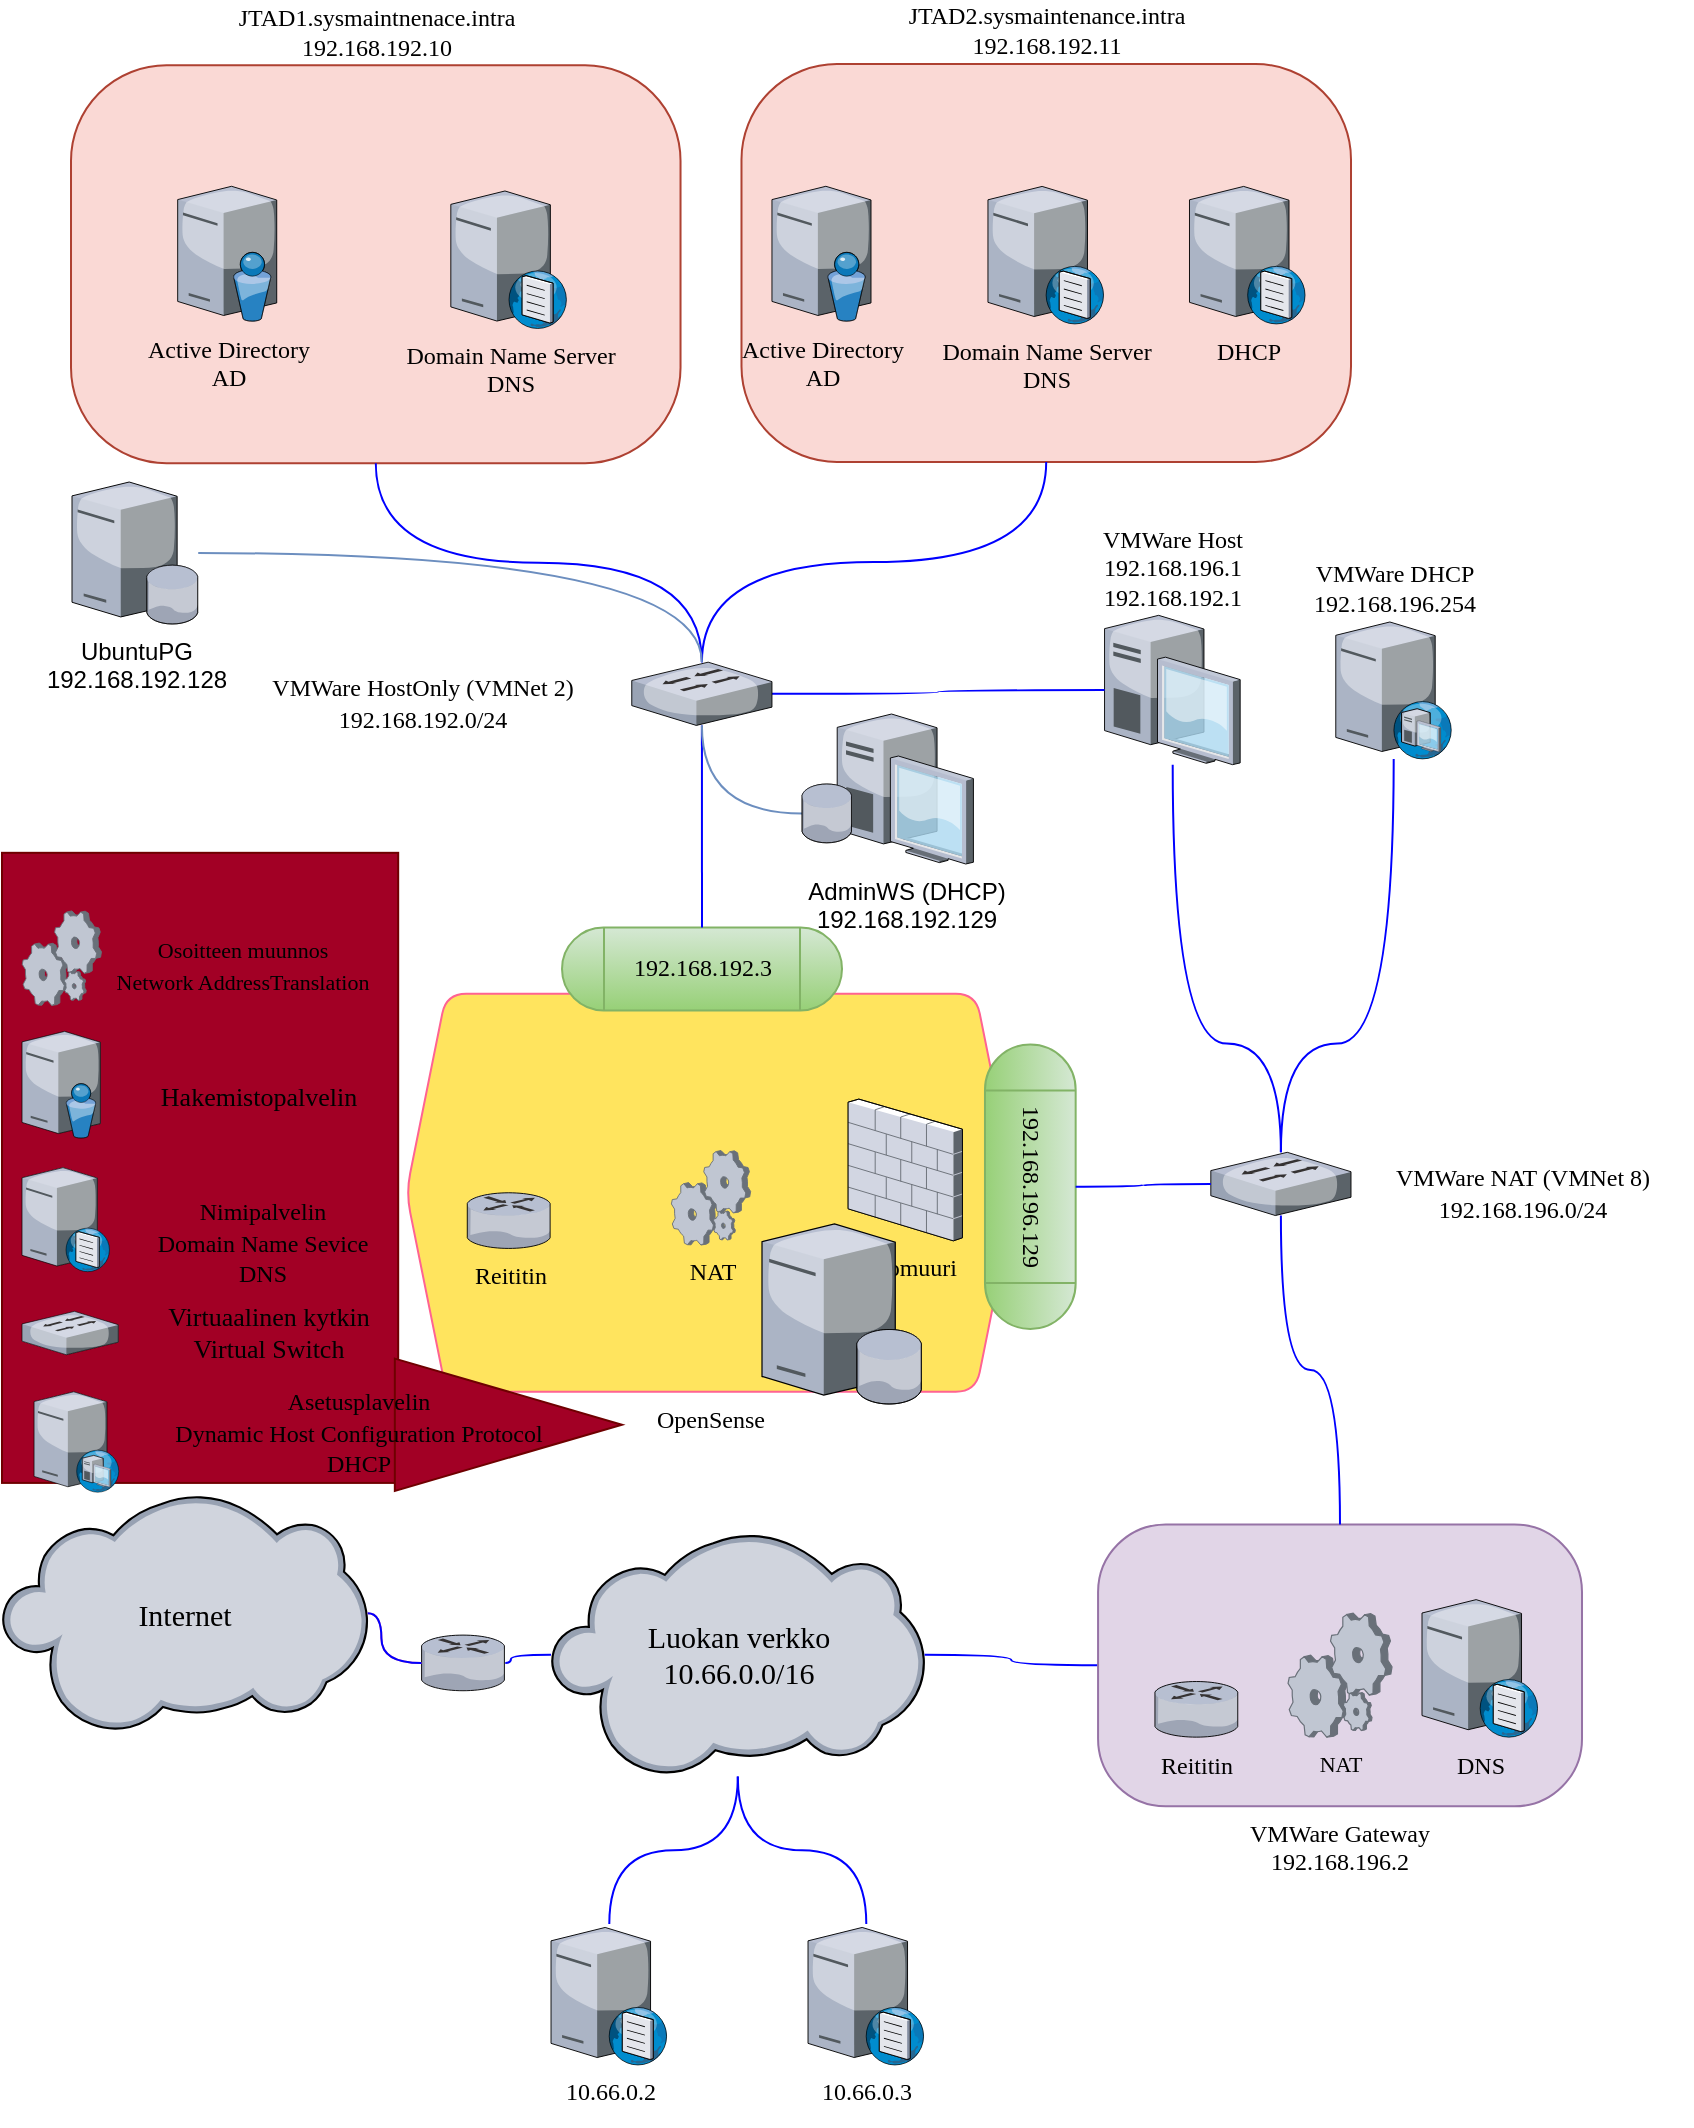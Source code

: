 <mxfile version="20.6.2" type="device"><diagram id="0Om6-tgyKGQhTivtynVx" name="Page-1"><mxGraphModel dx="1406" dy="938" grid="1" gridSize="10" guides="1" tooltips="1" connect="1" arrows="1" fold="1" page="1" pageScale="1" pageWidth="850" pageHeight="1100" math="0" shadow="0"><root><mxCell id="0"/><mxCell id="1" parent="0"/><mxCell id="Lah13xyiNszv0AjoqEpi-70" value="" style="rounded=0;whiteSpace=wrap;html=1;shadow=0;glass=0;sketch=0;strokeColor=#6F0000;fontFamily=Verdana;fontSize=13;fontColor=#ffffff;fillColor=#a20025;" parent="1" vertex="1"><mxGeometry y="454.41" width="198.095" height="315.049" as="geometry"/></mxCell><mxCell id="Lah13xyiNszv0AjoqEpi-36" value="Internet" style="verticalLabelPosition=middle;sketch=0;aspect=fixed;html=1;verticalAlign=middle;strokeColor=none;align=center;outlineConnect=0;shape=mxgraph.citrix.cloud;rounded=1;shadow=0;glass=0;fontFamily=Verdana;fontColor=#000000;fillColor=#FFE45E;labelPosition=center;fontSize=15;" parent="1" vertex="1"><mxGeometry y="774.998" width="182.857" height="119.345" as="geometry"/></mxCell><mxCell id="Lah13xyiNszv0AjoqEpi-74" value="" style="group;" parent="1" vertex="1" connectable="0"><mxGeometry x="10.003" y="60" width="794.027" height="1030.75" as="geometry"/></mxCell><mxCell id="Lah13xyiNszv0AjoqEpi-8" value="&lt;font face=&quot;Verdana&quot;&gt;JTAD1.sysmaintnenace.intra&lt;br&gt;192.168.192.10&lt;/font&gt;" style="rounded=1;whiteSpace=wrap;html=1;shadow=0;glass=0;sketch=0;fontFamily=Comic Sans MS;fillColor=#fad9d5;strokeColor=#ae4132;arcSize=24;labelPosition=center;verticalLabelPosition=top;align=center;verticalAlign=bottom;" parent="Lah13xyiNszv0AjoqEpi-74" vertex="1"><mxGeometry x="24.503" y="0.622" width="304.762" height="198.978" as="geometry"/></mxCell><mxCell id="Lah13xyiNszv0AjoqEpi-9" value="&lt;font color=&quot;#000000&quot;&gt;Active Directory&lt;br&gt;AD&lt;br&gt;&lt;/font&gt;" style="verticalLabelPosition=bottom;sketch=0;aspect=fixed;html=1;verticalAlign=top;strokeColor=none;align=center;outlineConnect=0;shape=mxgraph.citrix.directory_server;rounded=1;shadow=0;glass=0;fontFamily=Verdana;fontColor=#5AA9E6;fillColor=#FFE45E;" parent="Lah13xyiNszv0AjoqEpi-74" vertex="1"><mxGeometry x="77.836" y="61.144" width="49.524" height="67.429" as="geometry"/></mxCell><mxCell id="Lah13xyiNszv0AjoqEpi-10" value="&lt;font color=&quot;#000000&quot;&gt;Domain Name Server&lt;br&gt;DNS&lt;br&gt;&lt;/font&gt;" style="verticalLabelPosition=bottom;sketch=0;aspect=fixed;html=1;verticalAlign=top;strokeColor=none;align=center;outlineConnect=0;shape=mxgraph.citrix.dns_server;rounded=1;shadow=0;glass=0;fontFamily=Verdana;fontColor=#5AA9E6;fillColor=#FFE45E;" parent="Lah13xyiNszv0AjoqEpi-74" vertex="1"><mxGeometry x="214.408" y="61.766" width="58.286" height="70.476" as="geometry"/></mxCell><mxCell id="Lah13xyiNszv0AjoqEpi-11" value="&lt;font face=&quot;Verdana&quot;&gt;JTAD2.sysmaintenance.intra&lt;br&gt;192.168.192.11&lt;/font&gt;" style="rounded=1;whiteSpace=wrap;html=1;shadow=0;glass=0;sketch=0;fontFamily=Comic Sans MS;fillColor=#fad9d5;strokeColor=#ae4132;arcSize=24;labelPosition=center;verticalLabelPosition=top;align=center;verticalAlign=bottom;" parent="Lah13xyiNszv0AjoqEpi-74" vertex="1"><mxGeometry x="359.741" width="304.762" height="198.978" as="geometry"/></mxCell><mxCell id="Lah13xyiNszv0AjoqEpi-12" value="&lt;font color=&quot;#000000&quot;&gt;Domain Name Server&lt;br&gt;DNS&lt;br&gt;&lt;/font&gt;" style="verticalLabelPosition=bottom;sketch=0;aspect=fixed;html=1;verticalAlign=top;strokeColor=none;align=center;outlineConnect=0;shape=mxgraph.citrix.dns_server;rounded=1;shadow=0;glass=0;fontFamily=Verdana;fontColor=#5AA9E6;fillColor=#FFE45E;" parent="Lah13xyiNszv0AjoqEpi-74" vertex="1"><mxGeometry x="482.979" y="59.486" width="58.286" height="70.476" as="geometry"/></mxCell><mxCell id="Lah13xyiNszv0AjoqEpi-13" value="&lt;font color=&quot;#000000&quot;&gt;Active Directory&lt;br&gt;AD&lt;br&gt;&lt;/font&gt;" style="verticalLabelPosition=bottom;sketch=0;aspect=fixed;html=1;verticalAlign=top;strokeColor=none;align=center;outlineConnect=0;shape=mxgraph.citrix.directory_server;rounded=1;shadow=0;glass=0;fontFamily=Verdana;fontColor=#5AA9E6;fillColor=#FFE45E;" parent="Lah13xyiNszv0AjoqEpi-74" vertex="1"><mxGeometry x="374.979" y="61.144" width="49.524" height="67.429" as="geometry"/></mxCell><mxCell id="Lah13xyiNszv0AjoqEpi-14" value="DHCP" style="verticalLabelPosition=bottom;sketch=0;aspect=fixed;html=1;verticalAlign=top;strokeColor=none;align=center;outlineConnect=0;shape=mxgraph.citrix.dns_server;rounded=1;shadow=0;glass=0;fontFamily=Verdana;fontColor=#000000;fillColor=#FFE45E;" parent="Lah13xyiNszv0AjoqEpi-74" vertex="1"><mxGeometry x="583.741" y="59.486" width="58.286" height="70.476" as="geometry"/></mxCell><mxCell id="Lah13xyiNszv0AjoqEpi-15" value="OpenSense&lt;br&gt;" style="shape=hexagon;perimeter=hexagonPerimeter2;whiteSpace=wrap;html=1;fixedSize=1;rounded=1;shadow=0;glass=0;sketch=0;strokeColor=#FF6392;fontFamily=Verdana;fontColor=#000000;fillColor=#FFE45E;labelPosition=center;verticalLabelPosition=bottom;align=center;verticalAlign=top;" parent="Lah13xyiNszv0AjoqEpi-74" vertex="1"><mxGeometry x="192.122" y="464.905" width="304.762" height="198.978" as="geometry"/></mxCell><mxCell id="Lah13xyiNszv0AjoqEpi-16" value="Palomuuri" style="verticalLabelPosition=bottom;sketch=0;aspect=fixed;html=1;verticalAlign=top;strokeColor=none;align=center;outlineConnect=0;shape=mxgraph.citrix.firewall;rounded=1;shadow=0;glass=0;fontFamily=Verdana;fontColor=#000000;fillColor=#FFE45E;" parent="Lah13xyiNszv0AjoqEpi-74" vertex="1"><mxGeometry x="413.074" y="517.551" width="57.143" height="70.857" as="geometry"/></mxCell><mxCell id="Lah13xyiNszv0AjoqEpi-17" value="Reititin" style="verticalLabelPosition=bottom;sketch=0;aspect=fixed;html=1;verticalAlign=top;strokeColor=none;align=center;outlineConnect=0;shape=mxgraph.citrix.router;rounded=1;shadow=0;glass=0;fontFamily=Verdana;fontColor=#000000;fillColor=#FFE45E;" parent="Lah13xyiNszv0AjoqEpi-74" vertex="1"><mxGeometry x="222.598" y="564.394" width="41.905" height="27.81" as="geometry"/></mxCell><mxCell id="Lah13xyiNszv0AjoqEpi-18" value="NAT" style="verticalLabelPosition=bottom;sketch=0;aspect=fixed;html=1;verticalAlign=top;strokeColor=none;align=center;outlineConnect=0;shape=mxgraph.citrix.process;rounded=1;shadow=0;glass=0;fontFamily=Verdana;fontColor=#000000;fillColor=#FFE45E;" parent="Lah13xyiNszv0AjoqEpi-74" vertex="1"><mxGeometry x="324.693" y="543.253" width="39.619" height="47.238" as="geometry"/></mxCell><mxCell id="Lah13xyiNszv0AjoqEpi-19" value="Luokan verkko&lt;br style=&quot;font-size: 15px;&quot;&gt;10.66.0.0/16" style="verticalLabelPosition=middle;sketch=0;aspect=fixed;html=1;verticalAlign=middle;strokeColor=none;align=center;outlineConnect=0;shape=mxgraph.citrix.cloud;rounded=1;shadow=0;glass=0;fontFamily=Verdana;fontColor=#000000;fillColor=#FFE45E;labelPosition=center;fontSize=15;" parent="Lah13xyiNszv0AjoqEpi-74" vertex="1"><mxGeometry x="264.503" y="734.355" width="186.789" height="121.905" as="geometry"/></mxCell><mxCell id="Lah13xyiNszv0AjoqEpi-24" value="192.168.192.3" style="shape=process;whiteSpace=wrap;html=1;backgroundOutline=1;rounded=1;shadow=0;glass=0;sketch=0;strokeColor=#82b366;fontFamily=Verdana;fillColor=#d5e8d4;gradientColor=#97d077;size=0.071;arcSize=50;" parent="Lah13xyiNszv0AjoqEpi-74" vertex="1"><mxGeometry x="270" y="431.74" width="140" height="41.45" as="geometry"/></mxCell><mxCell id="Lah13xyiNszv0AjoqEpi-25" value="192.168.196.129" style="shape=process;whiteSpace=wrap;html=1;backgroundOutline=1;rounded=1;shadow=0;glass=0;sketch=0;strokeColor=#82b366;fontFamily=Verdana;fillColor=#d5e8d4;gradientColor=#97d077;rotation=90;arcSize=50;" parent="Lah13xyiNszv0AjoqEpi-74" vertex="1"><mxGeometry x="433.05" y="538.68" width="142.21" height="45.34" as="geometry"/></mxCell><mxCell id="Lah13xyiNszv0AjoqEpi-31" value="VMWare DHCP&lt;br&gt;192.168.196.254" style="verticalLabelPosition=top;sketch=0;aspect=fixed;html=1;verticalAlign=bottom;strokeColor=none;align=center;outlineConnect=0;shape=mxgraph.citrix.dhcp_server;rounded=1;shadow=0;glass=0;fontFamily=Verdana;fontColor=#000000;fillColor=#FFE45E;labelPosition=center;" parent="Lah13xyiNszv0AjoqEpi-74" vertex="1"><mxGeometry x="656.884" y="278.984" width="57.905" height="68.571" as="geometry"/></mxCell><mxCell id="Lah13xyiNszv0AjoqEpi-32" value="VMWare Host&lt;br&gt;192.168.196.1&lt;br&gt;192.168.192.1" style="verticalLabelPosition=top;sketch=0;aspect=fixed;html=1;verticalAlign=bottom;strokeColor=none;align=center;outlineConnect=0;shape=mxgraph.citrix.desktop;rounded=1;shadow=0;glass=0;fontFamily=Verdana;fontColor=#000000;fillColor=#FFE45E;labelPosition=center;" parent="Lah13xyiNszv0AjoqEpi-74" vertex="1"><mxGeometry x="541.265" y="275.668" width="67.81" height="74.667" as="geometry"/></mxCell><mxCell id="Lah13xyiNszv0AjoqEpi-49" style="edgeStyle=orthogonalEdgeStyle;curved=1;orthogonalLoop=1;jettySize=auto;html=1;strokeColor=#0000FF;fontFamily=Verdana;fontColor=#000000;endArrow=none;endFill=0;fillColor=#FFE45E;" parent="Lah13xyiNszv0AjoqEpi-74" source="Lah13xyiNszv0AjoqEpi-34" target="Lah13xyiNszv0AjoqEpi-19" edge="1"><mxGeometry relative="1" as="geometry"/></mxCell><mxCell id="Lah13xyiNszv0AjoqEpi-34" value="10.66.0.2" style="verticalLabelPosition=bottom;sketch=0;aspect=fixed;html=1;verticalAlign=top;strokeColor=none;align=center;outlineConnect=0;shape=mxgraph.citrix.dns_server;rounded=1;shadow=0;glass=0;fontFamily=Verdana;fontColor=#000000;fillColor=#FFE45E;" parent="Lah13xyiNszv0AjoqEpi-74" vertex="1"><mxGeometry x="264.508" y="930.0" width="58.286" height="70.476" as="geometry"/></mxCell><mxCell id="Lah13xyiNszv0AjoqEpi-50" style="edgeStyle=orthogonalEdgeStyle;curved=1;orthogonalLoop=1;jettySize=auto;html=1;strokeColor=#0000FF;fontFamily=Verdana;fontColor=#000000;endArrow=none;endFill=0;fillColor=#FFE45E;" parent="Lah13xyiNszv0AjoqEpi-74" source="Lah13xyiNszv0AjoqEpi-35" target="Lah13xyiNszv0AjoqEpi-19" edge="1"><mxGeometry relative="1" as="geometry"/></mxCell><mxCell id="Lah13xyiNszv0AjoqEpi-35" value="10.66.0.3" style="verticalLabelPosition=bottom;sketch=0;aspect=fixed;html=1;verticalAlign=top;strokeColor=none;align=center;outlineConnect=0;shape=mxgraph.citrix.dns_server;rounded=1;shadow=0;glass=0;fontFamily=Verdana;fontColor=#000000;fillColor=#FFE45E;" parent="Lah13xyiNszv0AjoqEpi-74" vertex="1"><mxGeometry x="393.006" y="930.0" width="58.286" height="70.476" as="geometry"/></mxCell><mxCell id="Lah13xyiNszv0AjoqEpi-37" value="" style="verticalLabelPosition=bottom;sketch=0;aspect=fixed;html=1;verticalAlign=top;strokeColor=none;align=center;outlineConnect=0;shape=mxgraph.citrix.router;rounded=1;shadow=0;glass=0;fontFamily=Verdana;fontColor=#000000;fillColor=#FFE45E;" parent="Lah13xyiNszv0AjoqEpi-74" vertex="1"><mxGeometry x="199.741" y="785.55" width="41.905" height="27.81" as="geometry"/></mxCell><mxCell id="Lah13xyiNszv0AjoqEpi-47" style="edgeStyle=orthogonalEdgeStyle;curved=1;orthogonalLoop=1;jettySize=auto;html=1;strokeColor=#0000FF;fontFamily=Verdana;fontColor=#000000;endArrow=none;endFill=0;fillColor=#FFE45E;" parent="Lah13xyiNszv0AjoqEpi-74" source="Lah13xyiNszv0AjoqEpi-19" target="Lah13xyiNszv0AjoqEpi-37" edge="1"><mxGeometry relative="1" as="geometry"/></mxCell><mxCell id="Lah13xyiNszv0AjoqEpi-46" style="edgeStyle=orthogonalEdgeStyle;curved=1;orthogonalLoop=1;jettySize=auto;html=1;strokeColor=#0000FF;fontFamily=Verdana;fontColor=#000000;endArrow=none;endFill=0;fillColor=#FFE45E;" parent="Lah13xyiNszv0AjoqEpi-74" source="Lah13xyiNszv0AjoqEpi-28" target="Lah13xyiNszv0AjoqEpi-19" edge="1"><mxGeometry relative="1" as="geometry"/></mxCell><mxCell id="Lah13xyiNszv0AjoqEpi-52" value="" style="group" parent="Lah13xyiNszv0AjoqEpi-74" vertex="1" connectable="0"><mxGeometry x="538.03" y="730.21" width="241.97" height="140.94" as="geometry"/></mxCell><mxCell id="Lah13xyiNszv0AjoqEpi-28" value="VMWare Gateway&lt;br&gt;192.168.196.2" style="rounded=1;whiteSpace=wrap;html=1;shadow=0;glass=0;sketch=0;strokeColor=#9673a6;fontFamily=Verdana;fillColor=#e1d5e7;arcSize=24;labelPosition=center;verticalLabelPosition=bottom;align=center;verticalAlign=top;" parent="Lah13xyiNszv0AjoqEpi-52" vertex="1"><mxGeometry width="241.97" height="140.94" as="geometry"/></mxCell><mxCell id="Lah13xyiNszv0AjoqEpi-26" value="DNS" style="verticalLabelPosition=bottom;sketch=0;aspect=fixed;html=1;verticalAlign=top;strokeColor=none;align=center;outlineConnect=0;shape=mxgraph.citrix.dns_server;rounded=1;shadow=0;glass=0;fontFamily=Verdana;fontColor=#000000;fillColor=#FFE45E;" parent="Lah13xyiNszv0AjoqEpi-52" vertex="1"><mxGeometry x="161.966" y="35.886" width="58.284" height="70.475" as="geometry"/></mxCell><mxCell id="Lah13xyiNszv0AjoqEpi-27" value="Reititin" style="verticalLabelPosition=bottom;sketch=0;aspect=fixed;html=1;verticalAlign=top;strokeColor=none;align=center;outlineConnect=0;shape=mxgraph.citrix.router;rounded=1;shadow=0;glass=0;fontFamily=Verdana;fontColor=#000000;fillColor=#FFE45E;" parent="Lah13xyiNszv0AjoqEpi-52" vertex="1"><mxGeometry x="28.391" y="78.553" width="41.904" height="27.809" as="geometry"/></mxCell><mxCell id="Lah13xyiNszv0AjoqEpi-79" value="NAT" style="verticalLabelPosition=bottom;sketch=0;aspect=fixed;html=1;verticalAlign=top;strokeColor=none;align=center;outlineConnect=0;shape=mxgraph.citrix.process;rounded=0;shadow=0;glass=0;fontFamily=Verdana;fontSize=11;fontColor=#000000;fillColor=#FFE45E;" parent="Lah13xyiNszv0AjoqEpi-52" vertex="1"><mxGeometry x="94.987" y="44.36" width="52" height="62" as="geometry"/></mxCell><mxCell id="Lah13xyiNszv0AjoqEpi-38" style="edgeStyle=orthogonalEdgeStyle;orthogonalLoop=1;jettySize=auto;html=1;strokeColor=#0000FF;fontFamily=Verdana;fontColor=#000000;fillColor=#FFE45E;curved=1;endArrow=none;endFill=0;" parent="Lah13xyiNszv0AjoqEpi-74" source="Lah13xyiNszv0AjoqEpi-8" target="Lah13xyiNszv0AjoqEpi-23" edge="1"><mxGeometry relative="1" as="geometry"/></mxCell><mxCell id="Lah13xyiNszv0AjoqEpi-39" style="edgeStyle=orthogonalEdgeStyle;curved=1;orthogonalLoop=1;jettySize=auto;html=1;strokeColor=#0000FF;fontFamily=Verdana;fontColor=#000000;endArrow=none;endFill=0;fillColor=#FFE45E;" parent="Lah13xyiNszv0AjoqEpi-74" source="Lah13xyiNszv0AjoqEpi-11" target="Lah13xyiNszv0AjoqEpi-23" edge="1"><mxGeometry relative="1" as="geometry"/></mxCell><mxCell id="Lah13xyiNszv0AjoqEpi-40" style="edgeStyle=orthogonalEdgeStyle;curved=1;orthogonalLoop=1;jettySize=auto;html=1;strokeColor=#0000FF;fontFamily=Verdana;fontColor=#000000;endArrow=none;endFill=0;fillColor=#FFE45E;" parent="Lah13xyiNszv0AjoqEpi-74" source="Lah13xyiNszv0AjoqEpi-23" target="Lah13xyiNszv0AjoqEpi-24" edge="1"><mxGeometry relative="1" as="geometry"/></mxCell><mxCell id="Lah13xyiNszv0AjoqEpi-41" style="edgeStyle=orthogonalEdgeStyle;curved=1;orthogonalLoop=1;jettySize=auto;html=1;strokeColor=#0000FF;fontFamily=Verdana;fontColor=#000000;endArrow=none;endFill=0;fillColor=#FFE45E;" parent="Lah13xyiNszv0AjoqEpi-74" source="Lah13xyiNszv0AjoqEpi-32" target="Lah13xyiNszv0AjoqEpi-23" edge="1"><mxGeometry relative="1" as="geometry"/></mxCell><mxCell id="Lah13xyiNszv0AjoqEpi-60" value="" style="group" parent="Lah13xyiNszv0AjoqEpi-74" vertex="1" connectable="0"><mxGeometry x="594.408" y="544.151" width="199.619" height="34.407" as="geometry"/></mxCell><mxCell id="Lah13xyiNszv0AjoqEpi-22" value="" style="verticalLabelPosition=middle;sketch=0;aspect=fixed;html=1;verticalAlign=middle;strokeColor=none;align=left;outlineConnect=0;shape=mxgraph.citrix.switch;rounded=1;shadow=0;glass=0;fontFamily=Verdana;fontColor=#000000;fillColor=#FFE45E;labelPosition=right;" parent="Lah13xyiNszv0AjoqEpi-60" vertex="1"><mxGeometry width="70.095" height="31.619" as="geometry"/></mxCell><mxCell id="Lah13xyiNszv0AjoqEpi-59" value="&lt;span style=&quot;font-size: 12px; text-align: left;&quot;&gt;VMWare NAT (VMNet 8)&lt;/span&gt;&lt;br style=&quot;font-size: 12px; text-align: left;&quot;&gt;&lt;span style=&quot;font-size: 12px; text-align: left;&quot;&gt;192.168.196.0/24&lt;/span&gt;" style="text;html=1;align=center;verticalAlign=middle;resizable=0;points=[];autosize=1;strokeColor=none;fillColor=none;fontSize=13;fontFamily=Verdana;fontColor=#000000;" parent="Lah13xyiNszv0AjoqEpi-60" vertex="1"><mxGeometry x="70.095" width="170" height="40" as="geometry"/></mxCell><mxCell id="Lah13xyiNszv0AjoqEpi-42" style="edgeStyle=orthogonalEdgeStyle;curved=1;orthogonalLoop=1;jettySize=auto;html=1;entryX=0.5;entryY=0;entryDx=0;entryDy=0;strokeColor=#0000FF;fontFamily=Verdana;fontColor=#000000;endArrow=none;endFill=0;fillColor=#FFE45E;" parent="Lah13xyiNszv0AjoqEpi-74" source="Lah13xyiNszv0AjoqEpi-22" target="Lah13xyiNszv0AjoqEpi-25" edge="1"><mxGeometry relative="1" as="geometry"/></mxCell><mxCell id="Lah13xyiNszv0AjoqEpi-44" style="edgeStyle=orthogonalEdgeStyle;curved=1;orthogonalLoop=1;jettySize=auto;html=1;strokeColor=#0000FF;fontFamily=Verdana;fontColor=#000000;endArrow=none;endFill=0;fillColor=#FFE45E;" parent="Lah13xyiNszv0AjoqEpi-74" source="Lah13xyiNszv0AjoqEpi-31" target="Lah13xyiNszv0AjoqEpi-22" edge="1"><mxGeometry relative="1" as="geometry"><Array as="points"><mxPoint x="685.836" y="489.777"/><mxPoint x="629.455" y="489.777"/></Array></mxGeometry></mxCell><mxCell id="Lah13xyiNszv0AjoqEpi-43" style="edgeStyle=orthogonalEdgeStyle;curved=1;orthogonalLoop=1;jettySize=auto;html=1;strokeColor=#0000FF;fontFamily=Verdana;fontColor=#000000;endArrow=none;endFill=0;fillColor=#FFE45E;" parent="Lah13xyiNszv0AjoqEpi-74" source="Lah13xyiNszv0AjoqEpi-22" target="Lah13xyiNszv0AjoqEpi-32" edge="1"><mxGeometry relative="1" as="geometry"><Array as="points"><mxPoint x="629.455" y="489.777"/><mxPoint x="575.36" y="489.777"/></Array></mxGeometry></mxCell><mxCell id="Lah13xyiNszv0AjoqEpi-45" style="edgeStyle=orthogonalEdgeStyle;curved=1;orthogonalLoop=1;jettySize=auto;html=1;strokeColor=#0000FF;fontFamily=Verdana;fontColor=#000000;endArrow=none;endFill=0;fillColor=#FFE45E;" parent="Lah13xyiNszv0AjoqEpi-74" source="Lah13xyiNszv0AjoqEpi-22" target="Lah13xyiNszv0AjoqEpi-28" edge="1"><mxGeometry relative="1" as="geometry"/></mxCell><mxCell id="Lah13xyiNszv0AjoqEpi-66" value="" style="group" parent="Lah13xyiNszv0AjoqEpi-74" vertex="1" connectable="0"><mxGeometry y="614.139" width="161.905" height="33.163" as="geometry"/></mxCell><mxCell id="Lah13xyiNszv0AjoqEpi-63" value="" style="verticalLabelPosition=bottom;sketch=0;aspect=fixed;html=1;verticalAlign=top;strokeColor=none;align=center;outlineConnect=0;shape=mxgraph.citrix.switch;rounded=1;shadow=0;glass=0;fontFamily=Verdana;fontSize=13;fontColor=#000000;fillColor=#FFE45E;" parent="Lah13xyiNszv0AjoqEpi-66" vertex="1"><mxGeometry y="9.534" width="48.137" height="21.714" as="geometry"/></mxCell><mxCell id="Lah13xyiNszv0AjoqEpi-64" value="Virtuaalinen kytkin&lt;br&gt;Virtual Switch" style="text;html=1;align=center;verticalAlign=middle;resizable=0;points=[];autosize=1;strokeColor=none;fillColor=none;fontSize=13;fontFamily=Verdana;fontColor=#000000;" parent="Lah13xyiNszv0AjoqEpi-66" vertex="1"><mxGeometry x="47.619" width="150" height="40" as="geometry"/></mxCell><mxCell id="Lah13xyiNszv0AjoqEpi-67" value="" style="group" parent="Lah13xyiNszv0AjoqEpi-74" vertex="1" connectable="0"><mxGeometry y="550.507" width="202.619" height="68.291" as="geometry"/></mxCell><mxCell id="Lah13xyiNszv0AjoqEpi-55" value="" style="verticalLabelPosition=bottom;sketch=0;aspect=fixed;html=1;verticalAlign=top;strokeColor=none;align=center;outlineConnect=0;shape=mxgraph.citrix.dns_server;rounded=1;shadow=0;glass=0;fontFamily=Verdana;fontSize=13;fontColor=#000000;fillColor=#FFE45E;" parent="Lah13xyiNszv0AjoqEpi-67" vertex="1"><mxGeometry width="44.114" height="53.333" as="geometry"/></mxCell><mxCell id="Lah13xyiNszv0AjoqEpi-56" value="&lt;font style=&quot;font-size: 12px;&quot;&gt;Nimipalvelin&lt;br&gt;Domain Name Sevice&lt;br&gt;DNS&lt;/font&gt;" style="text;html=1;align=center;verticalAlign=middle;resizable=0;points=[];autosize=1;strokeColor=none;fillColor=none;fontSize=13;fontFamily=Verdana;fontColor=#000000;" parent="Lah13xyiNszv0AjoqEpi-67" vertex="1"><mxGeometry x="44.619" y="8.291" width="150" height="60" as="geometry"/></mxCell><mxCell id="Lah13xyiNszv0AjoqEpi-68" value="" style="group" parent="Lah13xyiNszv0AjoqEpi-74" vertex="1" connectable="0"><mxGeometry y="483.692" width="154.286" height="58.035" as="geometry"/></mxCell><mxCell id="Lah13xyiNszv0AjoqEpi-53" value="" style="verticalLabelPosition=bottom;sketch=0;aspect=fixed;html=1;verticalAlign=top;strokeColor=none;align=center;outlineConnect=0;shape=mxgraph.citrix.directory_server;rounded=1;shadow=0;glass=0;fontFamily=Verdana;fontSize=15;fontColor=#000000;fillColor=#FFE45E;" parent="Lah13xyiNszv0AjoqEpi-68" vertex="1"><mxGeometry width="39.17" height="53.333" as="geometry"/></mxCell><mxCell id="Lah13xyiNszv0AjoqEpi-54" value="&lt;span style=&quot;font-size: 13px;&quot;&gt;Hakemistopalvelin&lt;br&gt;&lt;/span&gt;" style="text;html=1;align=center;verticalAlign=middle;resizable=0;points=[];autosize=1;strokeColor=none;fillColor=none;fontSize=15;fontFamily=Verdana;fontColor=#000000;" parent="Lah13xyiNszv0AjoqEpi-68" vertex="1"><mxGeometry x="47.619" y="16.582" width="140" height="30" as="geometry"/></mxCell><mxCell id="Lah13xyiNszv0AjoqEpi-72" value="" style="verticalLabelPosition=bottom;sketch=0;aspect=fixed;html=1;verticalAlign=top;strokeColor=none;align=center;outlineConnect=0;shape=mxgraph.citrix.process;rounded=1;shadow=0;glass=0;fontFamily=Verdana;fontSize=13;fontColor=#000000;fillColor=#FFE45E;" parent="Lah13xyiNszv0AjoqEpi-74" vertex="1"><mxGeometry x="0.122" y="423.451" width="39.619" height="47.238" as="geometry"/></mxCell><mxCell id="Lah13xyiNszv0AjoqEpi-71" value="" style="triangle;whiteSpace=wrap;html=1;rounded=0;shadow=0;glass=0;sketch=0;strokeColor=#6F0000;fontFamily=Verdana;fontSize=13;fontColor=#ffffff;fillColor=#a20025;" parent="Lah13xyiNszv0AjoqEpi-74" vertex="1"><mxGeometry x="186.41" y="647.3" width="113.59" height="66.12" as="geometry"/></mxCell><mxCell id="Lah13xyiNszv0AjoqEpi-61" value="" style="verticalLabelPosition=bottom;sketch=0;aspect=fixed;html=1;verticalAlign=top;strokeColor=none;align=center;outlineConnect=0;shape=mxgraph.citrix.dhcp_server;rounded=1;shadow=0;glass=0;fontFamily=Verdana;fontSize=13;fontColor=#000000;fillColor=#FFE45E;" parent="Lah13xyiNszv0AjoqEpi-74" vertex="1"><mxGeometry x="6.027" y="663.883" width="42.461" height="50.286" as="geometry"/></mxCell><mxCell id="Lah13xyiNszv0AjoqEpi-62" value="&lt;font style=&quot;font-size: 12px;&quot;&gt;Asetusplavelin&lt;br&gt;Dynamic Host Configuration Protocol&lt;br&gt;DHCP&lt;/font&gt;" style="text;html=1;align=center;verticalAlign=middle;resizable=0;points=[];autosize=1;strokeColor=none;fillColor=none;fontSize=13;fontFamily=Verdana;fontColor=#000000;" parent="Lah13xyiNszv0AjoqEpi-74" vertex="1"><mxGeometry x="43.46" y="654.168" width="250" height="60" as="geometry"/></mxCell><mxCell id="Lah13xyiNszv0AjoqEpi-23" value="" style="verticalLabelPosition=middle;sketch=0;aspect=fixed;html=1;verticalAlign=middle;strokeColor=none;align=right;outlineConnect=0;shape=mxgraph.citrix.switch;rounded=1;shadow=0;glass=0;fontFamily=Verdana;fontColor=#000000;fillColor=#FFE45E;labelPosition=left;" parent="Lah13xyiNszv0AjoqEpi-74" vertex="1"><mxGeometry x="304.881" y="299.09" width="70.095" height="31.619" as="geometry"/></mxCell><mxCell id="Lah13xyiNszv0AjoqEpi-57" value="&lt;span style=&quot;font-size: 12px; text-align: right;&quot;&gt;VMWare HostOnly (VMNet 2)&lt;/span&gt;&lt;br style=&quot;font-size: 12px; text-align: right;&quot;&gt;&lt;span style=&quot;font-size: 12px; text-align: right;&quot;&gt;192.168.192.0/24&lt;/span&gt;" style="text;html=1;align=center;verticalAlign=middle;resizable=0;points=[];autosize=1;strokeColor=none;fillColor=none;fontSize=13;fontFamily=Verdana;fontColor=#000000;" parent="Lah13xyiNszv0AjoqEpi-74" vertex="1"><mxGeometry x="100.003" y="299.093" width="200" height="40" as="geometry"/></mxCell><mxCell id="8qc-JKTzA021M_Vtx2nK-3" style="edgeStyle=orthogonalEdgeStyle;curved=1;orthogonalLoop=1;jettySize=auto;html=1;endArrow=none;endFill=0;fillColor=#dae8fc;strokeColor=#6c8ebf;" edge="1" parent="Lah13xyiNszv0AjoqEpi-74" source="8qc-JKTzA021M_Vtx2nK-2" target="Lah13xyiNszv0AjoqEpi-23"><mxGeometry relative="1" as="geometry"/></mxCell><mxCell id="8qc-JKTzA021M_Vtx2nK-2" value="UbuntuPG&lt;br&gt;192.168.192.128" style="verticalLabelPosition=bottom;sketch=0;aspect=fixed;html=1;verticalAlign=top;strokeColor=none;align=center;outlineConnect=0;shape=mxgraph.citrix.database_server;" vertex="1" parent="Lah13xyiNszv0AjoqEpi-74"><mxGeometry x="25" y="209" width="63.11" height="71" as="geometry"/></mxCell><mxCell id="8qc-JKTzA021M_Vtx2nK-5" style="edgeStyle=orthogonalEdgeStyle;curved=1;orthogonalLoop=1;jettySize=auto;html=1;endArrow=none;endFill=0;fillColor=#dae8fc;strokeColor=#6c8ebf;startArrow=none;" edge="1" parent="Lah13xyiNszv0AjoqEpi-74" source="8qc-JKTzA021M_Vtx2nK-6" target="Lah13xyiNszv0AjoqEpi-23"><mxGeometry relative="1" as="geometry"/></mxCell><mxCell id="8qc-JKTzA021M_Vtx2nK-4" value="AdminWS (DHCP)&lt;br&gt;192.168.192.129" style="verticalLabelPosition=bottom;sketch=0;aspect=fixed;html=1;verticalAlign=top;strokeColor=none;align=center;outlineConnect=0;shape=mxgraph.citrix.desktop;" vertex="1" parent="Lah13xyiNszv0AjoqEpi-74"><mxGeometry x="407.59" y="325" width="68.11" height="75" as="geometry"/></mxCell><mxCell id="8qc-JKTzA021M_Vtx2nK-6" value="" style="verticalLabelPosition=bottom;sketch=0;aspect=fixed;html=1;verticalAlign=top;strokeColor=none;align=center;outlineConnect=0;shape=mxgraph.citrix.database;" vertex="1" parent="Lah13xyiNszv0AjoqEpi-74"><mxGeometry x="390" y="360" width="25" height="29.41" as="geometry"/></mxCell><mxCell id="Lah13xyiNszv0AjoqEpi-48" style="edgeStyle=orthogonalEdgeStyle;curved=1;orthogonalLoop=1;jettySize=auto;html=1;strokeColor=#FF6392;fontFamily=Verdana;fontColor=#000000;endArrow=none;endFill=0;fillColor=#FFE45E;" parent="1" source="Lah13xyiNszv0AjoqEpi-37" target="Lah13xyiNszv0AjoqEpi-36" edge="1"><mxGeometry relative="1" as="geometry"/></mxCell><mxCell id="Lah13xyiNszv0AjoqEpi-51" value="" style="edgeStyle=orthogonalEdgeStyle;curved=1;orthogonalLoop=1;jettySize=auto;html=1;strokeColor=#0000FF;fontFamily=Verdana;fontSize=15;fontColor=#000000;endArrow=none;endFill=0;fillColor=#FFE45E;" parent="1" source="Lah13xyiNszv0AjoqEpi-37" target="Lah13xyiNszv0AjoqEpi-36" edge="1"><mxGeometry relative="1" as="geometry"/></mxCell><mxCell id="Lah13xyiNszv0AjoqEpi-73" value="&lt;font style=&quot;font-size: 11px;&quot;&gt;Osoitteen muunnos&lt;br&gt;Network AddressTranslation&lt;/font&gt;" style="text;html=1;align=center;verticalAlign=middle;resizable=0;points=[];autosize=1;strokeColor=none;fillColor=none;fontSize=13;fontFamily=Verdana;fontColor=#000000;" parent="1" vertex="1"><mxGeometry x="30.004" y="489.997" width="180" height="40" as="geometry"/></mxCell><mxCell id="8qc-JKTzA021M_Vtx2nK-1" value="" style="verticalLabelPosition=bottom;sketch=0;aspect=fixed;html=1;verticalAlign=top;strokeColor=none;align=center;outlineConnect=0;shape=mxgraph.citrix.database_server;" vertex="1" parent="1"><mxGeometry x="380" y="640" width="80" height="90" as="geometry"/></mxCell></root></mxGraphModel></diagram></mxfile>